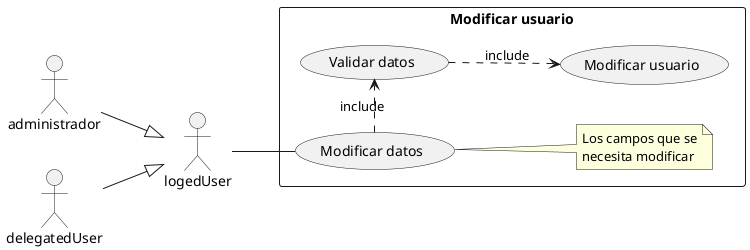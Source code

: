 @startuml
left to right direction
actor administrador as admin
rectangle "Modificar usuario" {
    usecase "Modificar datos" as inputModifiedData
    note right
        Los campos que se
        necesita modificar
    end note
    usecase "Validar datos" as validateData
    usecase "Modificar usuario" as modifyUser
    inputModifiedData .> validateData : include
    validateData ..> modifyUser : include
}
logedUser -- inputModifiedData
admin  --|> logedUser
delegatedUser  --|> logedUser
@enduml